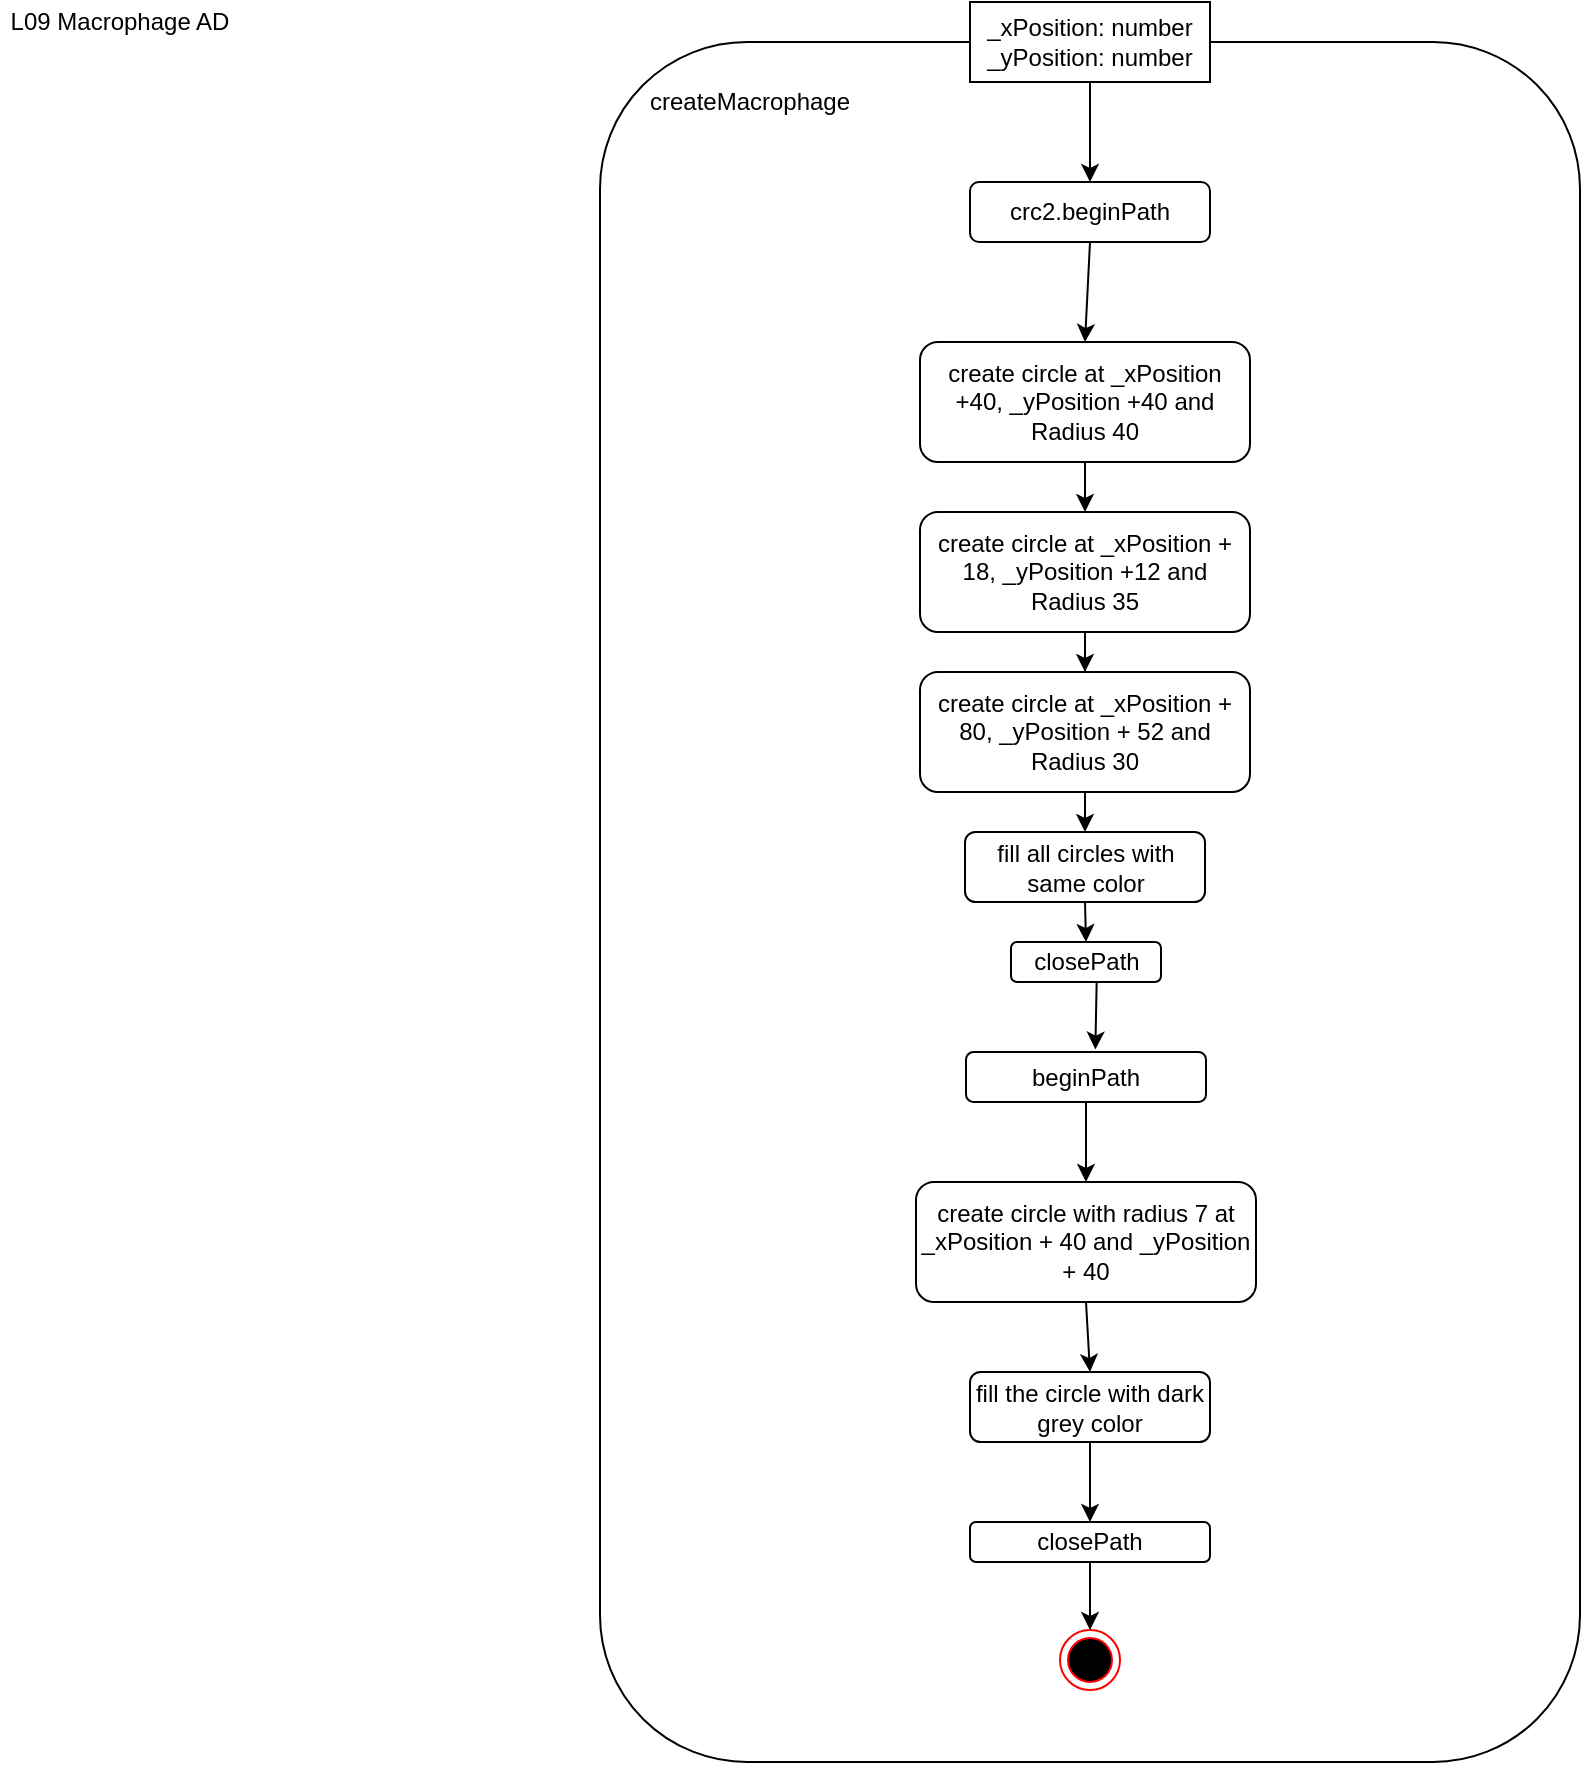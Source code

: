 <mxfile version="13.2.4" type="device"><diagram id="6k65CemVdA-QvxxFgHvJ" name="Page-1"><mxGraphModel dx="1024" dy="592" grid="1" gridSize="10" guides="1" tooltips="1" connect="1" arrows="1" fold="1" page="1" pageScale="1" pageWidth="827" pageHeight="1169" math="0" shadow="0"><root><mxCell id="0"/><mxCell id="1" parent="0"/><mxCell id="IaAtXx7YGy_m3ZNzjUht-1" value="L09 Macrophage AD" style="text;html=1;strokeColor=none;fillColor=none;align=center;verticalAlign=middle;whiteSpace=wrap;rounded=0;" vertex="1" parent="1"><mxGeometry x="20" y="20" width="120" height="20" as="geometry"/></mxCell><mxCell id="IaAtXx7YGy_m3ZNzjUht-2" value="" style="rounded=1;whiteSpace=wrap;html=1;" vertex="1" parent="1"><mxGeometry x="320" y="40" width="490" height="860" as="geometry"/></mxCell><mxCell id="IaAtXx7YGy_m3ZNzjUht-3" value="_xPosition: number&lt;br&gt;_yPosition: number" style="rounded=0;whiteSpace=wrap;html=1;" vertex="1" parent="1"><mxGeometry x="505" y="20" width="120" height="40" as="geometry"/></mxCell><mxCell id="IaAtXx7YGy_m3ZNzjUht-4" value="crc2.beginPath" style="rounded=1;whiteSpace=wrap;html=1;" vertex="1" parent="1"><mxGeometry x="505" y="110" width="120" height="30" as="geometry"/></mxCell><mxCell id="IaAtXx7YGy_m3ZNzjUht-5" value="" style="edgeStyle=orthogonalEdgeStyle;rounded=0;orthogonalLoop=1;jettySize=auto;html=1;" edge="1" parent="1" source="IaAtXx7YGy_m3ZNzjUht-6" target="IaAtXx7YGy_m3ZNzjUht-8"><mxGeometry relative="1" as="geometry"/></mxCell><mxCell id="IaAtXx7YGy_m3ZNzjUht-6" value="create circle at _xPosition +40, _yPosition +40 and Radius 40" style="rounded=1;whiteSpace=wrap;html=1;" vertex="1" parent="1"><mxGeometry x="480" y="190" width="165" height="60" as="geometry"/></mxCell><mxCell id="IaAtXx7YGy_m3ZNzjUht-7" value="" style="edgeStyle=orthogonalEdgeStyle;rounded=0;orthogonalLoop=1;jettySize=auto;html=1;" edge="1" parent="1" source="IaAtXx7YGy_m3ZNzjUht-8" target="IaAtXx7YGy_m3ZNzjUht-9"><mxGeometry relative="1" as="geometry"/></mxCell><mxCell id="IaAtXx7YGy_m3ZNzjUht-8" value="create circle at _xPosition + 18, _yPosition +12 and Radius 35" style="rounded=1;whiteSpace=wrap;html=1;" vertex="1" parent="1"><mxGeometry x="480" y="275" width="165" height="60" as="geometry"/></mxCell><mxCell id="IaAtXx7YGy_m3ZNzjUht-9" value="create circle at _xPosition + 80, _yPosition + 52 and Radius 30" style="rounded=1;whiteSpace=wrap;html=1;" vertex="1" parent="1"><mxGeometry x="480" y="355" width="165" height="60" as="geometry"/></mxCell><mxCell id="IaAtXx7YGy_m3ZNzjUht-10" value="fill all circles with same color" style="rounded=1;whiteSpace=wrap;html=1;" vertex="1" parent="1"><mxGeometry x="502.5" y="435" width="120" height="35" as="geometry"/></mxCell><mxCell id="IaAtXx7YGy_m3ZNzjUht-11" value="closePath" style="rounded=1;whiteSpace=wrap;html=1;" vertex="1" parent="1"><mxGeometry x="525.5" y="490" width="75" height="20" as="geometry"/></mxCell><mxCell id="IaAtXx7YGy_m3ZNzjUht-12" value="beginPath" style="rounded=1;whiteSpace=wrap;html=1;" vertex="1" parent="1"><mxGeometry x="503" y="545" width="120" height="25" as="geometry"/></mxCell><mxCell id="IaAtXx7YGy_m3ZNzjUht-13" value="create circle with radius 7 at _xPosition + 40 and _yPosition + 40" style="rounded=1;whiteSpace=wrap;html=1;" vertex="1" parent="1"><mxGeometry x="478" y="610" width="170" height="60" as="geometry"/></mxCell><mxCell id="IaAtXx7YGy_m3ZNzjUht-14" value="fill the circle with dark grey color" style="rounded=1;whiteSpace=wrap;html=1;" vertex="1" parent="1"><mxGeometry x="505" y="705" width="120" height="35" as="geometry"/></mxCell><mxCell id="IaAtXx7YGy_m3ZNzjUht-15" value="closePath" style="rounded=1;whiteSpace=wrap;html=1;" vertex="1" parent="1"><mxGeometry x="505" y="780" width="120" height="20" as="geometry"/></mxCell><mxCell id="IaAtXx7YGy_m3ZNzjUht-16" value="" style="endArrow=classic;html=1;exitX=0.5;exitY=1;exitDx=0;exitDy=0;" edge="1" parent="1" source="IaAtXx7YGy_m3ZNzjUht-3" target="IaAtXx7YGy_m3ZNzjUht-4"><mxGeometry width="50" height="50" relative="1" as="geometry"><mxPoint x="410" y="160" as="sourcePoint"/><mxPoint x="460" y="110" as="targetPoint"/></mxGeometry></mxCell><mxCell id="IaAtXx7YGy_m3ZNzjUht-17" value="" style="endArrow=classic;html=1;exitX=0.5;exitY=1;exitDx=0;exitDy=0;entryX=0.5;entryY=0;entryDx=0;entryDy=0;" edge="1" parent="1" source="IaAtXx7YGy_m3ZNzjUht-4" target="IaAtXx7YGy_m3ZNzjUht-6"><mxGeometry width="50" height="50" relative="1" as="geometry"><mxPoint x="380" y="210" as="sourcePoint"/><mxPoint x="430" y="160" as="targetPoint"/></mxGeometry></mxCell><mxCell id="IaAtXx7YGy_m3ZNzjUht-18" value="" style="endArrow=classic;html=1;exitX=0.5;exitY=1;exitDx=0;exitDy=0;entryX=0.5;entryY=0;entryDx=0;entryDy=0;" edge="1" parent="1" source="IaAtXx7YGy_m3ZNzjUht-9" target="IaAtXx7YGy_m3ZNzjUht-10"><mxGeometry width="50" height="50" relative="1" as="geometry"><mxPoint x="360" y="490" as="sourcePoint"/><mxPoint x="410" y="440" as="targetPoint"/></mxGeometry></mxCell><mxCell id="IaAtXx7YGy_m3ZNzjUht-19" value="" style="endArrow=classic;html=1;exitX=0.5;exitY=1;exitDx=0;exitDy=0;entryX=0.5;entryY=0;entryDx=0;entryDy=0;" edge="1" parent="1" source="IaAtXx7YGy_m3ZNzjUht-10" target="IaAtXx7YGy_m3ZNzjUht-11"><mxGeometry width="50" height="50" relative="1" as="geometry"><mxPoint x="370" y="580" as="sourcePoint"/><mxPoint x="420" y="530" as="targetPoint"/></mxGeometry></mxCell><mxCell id="IaAtXx7YGy_m3ZNzjUht-20" value="" style="endArrow=classic;html=1;exitX=0.571;exitY=1;exitDx=0;exitDy=0;exitPerimeter=0;entryX=0.539;entryY=-0.048;entryDx=0;entryDy=0;entryPerimeter=0;" edge="1" parent="1" source="IaAtXx7YGy_m3ZNzjUht-11" target="IaAtXx7YGy_m3ZNzjUht-12"><mxGeometry width="50" height="50" relative="1" as="geometry"><mxPoint x="410" y="570" as="sourcePoint"/><mxPoint x="460" y="520" as="targetPoint"/></mxGeometry></mxCell><mxCell id="IaAtXx7YGy_m3ZNzjUht-21" value="" style="endArrow=classic;html=1;exitX=0.5;exitY=1;exitDx=0;exitDy=0;entryX=0.5;entryY=0;entryDx=0;entryDy=0;" edge="1" parent="1" source="IaAtXx7YGy_m3ZNzjUht-12" target="IaAtXx7YGy_m3ZNzjUht-13"><mxGeometry width="50" height="50" relative="1" as="geometry"><mxPoint x="380" y="630" as="sourcePoint"/><mxPoint x="430" y="580" as="targetPoint"/></mxGeometry></mxCell><mxCell id="IaAtXx7YGy_m3ZNzjUht-22" value="" style="endArrow=classic;html=1;exitX=0.5;exitY=1;exitDx=0;exitDy=0;entryX=0.5;entryY=0;entryDx=0;entryDy=0;" edge="1" parent="1" source="IaAtXx7YGy_m3ZNzjUht-13" target="IaAtXx7YGy_m3ZNzjUht-14"><mxGeometry width="50" height="50" relative="1" as="geometry"><mxPoint x="380" y="760" as="sourcePoint"/><mxPoint x="430" y="710" as="targetPoint"/></mxGeometry></mxCell><mxCell id="IaAtXx7YGy_m3ZNzjUht-23" value="" style="endArrow=classic;html=1;exitX=0.5;exitY=1;exitDx=0;exitDy=0;entryX=0.5;entryY=0;entryDx=0;entryDy=0;" edge="1" parent="1" source="IaAtXx7YGy_m3ZNzjUht-14" target="IaAtXx7YGy_m3ZNzjUht-15"><mxGeometry width="50" height="50" relative="1" as="geometry"><mxPoint x="410" y="820" as="sourcePoint"/><mxPoint x="460" y="780" as="targetPoint"/></mxGeometry></mxCell><mxCell id="IaAtXx7YGy_m3ZNzjUht-24" value="" style="ellipse;html=1;shape=endState;fillColor=#000000;strokeColor=#ff0000;" vertex="1" parent="1"><mxGeometry x="550" y="834" width="30" height="30" as="geometry"/></mxCell><mxCell id="IaAtXx7YGy_m3ZNzjUht-25" value="" style="endArrow=classic;html=1;exitX=0.5;exitY=1;exitDx=0;exitDy=0;entryX=0.5;entryY=0;entryDx=0;entryDy=0;" edge="1" parent="1" source="IaAtXx7YGy_m3ZNzjUht-15" target="IaAtXx7YGy_m3ZNzjUht-24"><mxGeometry width="50" height="50" relative="1" as="geometry"><mxPoint x="390" y="850" as="sourcePoint"/><mxPoint x="440" y="800" as="targetPoint"/></mxGeometry></mxCell><mxCell id="IaAtXx7YGy_m3ZNzjUht-26" value="createMacrophage" style="text;html=1;strokeColor=none;fillColor=none;align=center;verticalAlign=middle;whiteSpace=wrap;rounded=0;" vertex="1" parent="1"><mxGeometry x="375" y="60" width="40" height="20" as="geometry"/></mxCell></root></mxGraphModel></diagram></mxfile>